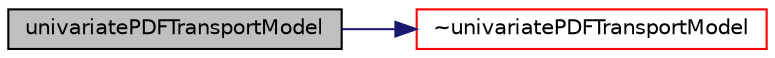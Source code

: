 digraph "univariatePDFTransportModel"
{
  bgcolor="transparent";
  edge [fontname="Helvetica",fontsize="10",labelfontname="Helvetica",labelfontsize="10"];
  node [fontname="Helvetica",fontsize="10",shape=record];
  rankdir="LR";
  Node1 [label="univariatePDFTransportModel",height=0.2,width=0.4,color="black", fillcolor="grey75", style="filled", fontcolor="black"];
  Node1 -> Node2 [color="midnightblue",fontsize="10",style="solid",fontname="Helvetica"];
  Node2 [label="~univariatePDFTransportModel",height=0.2,width=0.4,color="red",URL="$a00070.html#a7c2fb39b317ec861cc76f8a047fb2e0b",tooltip="Destructor. "];
}
